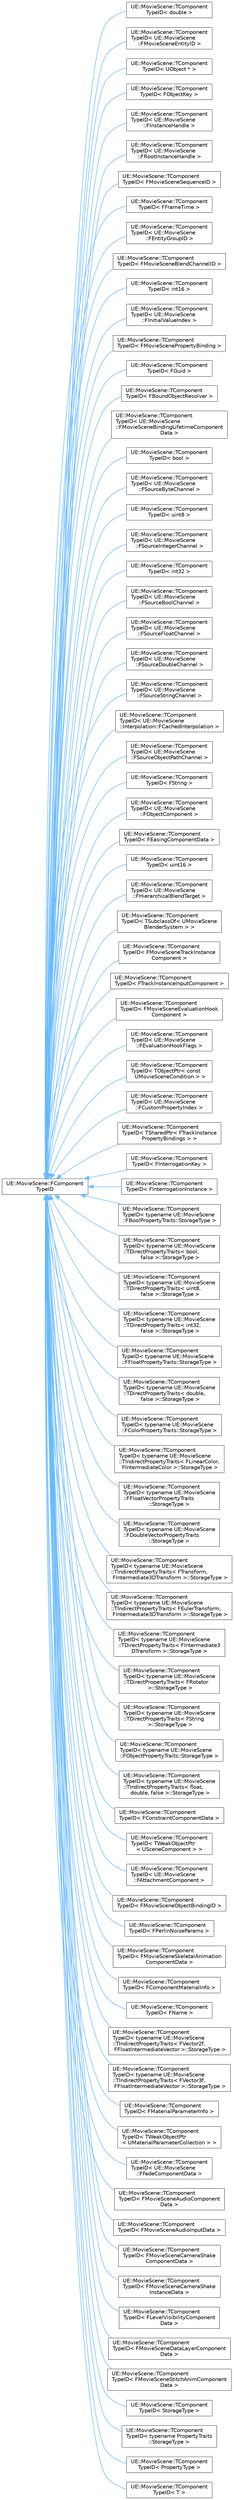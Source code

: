 digraph "Graphical Class Hierarchy"
{
 // INTERACTIVE_SVG=YES
 // LATEX_PDF_SIZE
  bgcolor="transparent";
  edge [fontname=Helvetica,fontsize=10,labelfontname=Helvetica,labelfontsize=10];
  node [fontname=Helvetica,fontsize=10,shape=box,height=0.2,width=0.4];
  rankdir="LR";
  Node0 [id="Node000000",label="UE::MovieScene::FComponent\lTypeID",height=0.2,width=0.4,color="grey40", fillcolor="white", style="filled",URL="$dd/d18/structUE_1_1MovieScene_1_1FComponentTypeID.html",tooltip=" "];
  Node0 -> Node1 [id="edge9431_Node000000_Node000001",dir="back",color="steelblue1",style="solid",tooltip=" "];
  Node1 [id="Node000001",label="UE::MovieScene::TComponent\lTypeID\< double \>",height=0.2,width=0.4,color="grey40", fillcolor="white", style="filled",URL="$d2/d50/structUE_1_1MovieScene_1_1TComponentTypeID.html",tooltip=" "];
  Node0 -> Node2 [id="edge9432_Node000000_Node000002",dir="back",color="steelblue1",style="solid",tooltip=" "];
  Node2 [id="Node000002",label="UE::MovieScene::TComponent\lTypeID\< UE::MovieScene\l::FMovieSceneEntityID \>",height=0.2,width=0.4,color="grey40", fillcolor="white", style="filled",URL="$d2/d50/structUE_1_1MovieScene_1_1TComponentTypeID.html",tooltip=" "];
  Node0 -> Node3 [id="edge9433_Node000000_Node000003",dir="back",color="steelblue1",style="solid",tooltip=" "];
  Node3 [id="Node000003",label="UE::MovieScene::TComponent\lTypeID\< UObject * \>",height=0.2,width=0.4,color="grey40", fillcolor="white", style="filled",URL="$d2/d50/structUE_1_1MovieScene_1_1TComponentTypeID.html",tooltip=" "];
  Node0 -> Node4 [id="edge9434_Node000000_Node000004",dir="back",color="steelblue1",style="solid",tooltip=" "];
  Node4 [id="Node000004",label="UE::MovieScene::TComponent\lTypeID\< FObjectKey \>",height=0.2,width=0.4,color="grey40", fillcolor="white", style="filled",URL="$d2/d50/structUE_1_1MovieScene_1_1TComponentTypeID.html",tooltip=" "];
  Node0 -> Node5 [id="edge9435_Node000000_Node000005",dir="back",color="steelblue1",style="solid",tooltip=" "];
  Node5 [id="Node000005",label="UE::MovieScene::TComponent\lTypeID\< UE::MovieScene\l::FInstanceHandle \>",height=0.2,width=0.4,color="grey40", fillcolor="white", style="filled",URL="$d2/d50/structUE_1_1MovieScene_1_1TComponentTypeID.html",tooltip=" "];
  Node0 -> Node6 [id="edge9436_Node000000_Node000006",dir="back",color="steelblue1",style="solid",tooltip=" "];
  Node6 [id="Node000006",label="UE::MovieScene::TComponent\lTypeID\< UE::MovieScene\l::FRootInstanceHandle \>",height=0.2,width=0.4,color="grey40", fillcolor="white", style="filled",URL="$d2/d50/structUE_1_1MovieScene_1_1TComponentTypeID.html",tooltip=" "];
  Node0 -> Node7 [id="edge9437_Node000000_Node000007",dir="back",color="steelblue1",style="solid",tooltip=" "];
  Node7 [id="Node000007",label="UE::MovieScene::TComponent\lTypeID\< FMovieSceneSequenceID \>",height=0.2,width=0.4,color="grey40", fillcolor="white", style="filled",URL="$d2/d50/structUE_1_1MovieScene_1_1TComponentTypeID.html",tooltip=" "];
  Node0 -> Node8 [id="edge9438_Node000000_Node000008",dir="back",color="steelblue1",style="solid",tooltip=" "];
  Node8 [id="Node000008",label="UE::MovieScene::TComponent\lTypeID\< FFrameTime \>",height=0.2,width=0.4,color="grey40", fillcolor="white", style="filled",URL="$d2/d50/structUE_1_1MovieScene_1_1TComponentTypeID.html",tooltip=" "];
  Node0 -> Node9 [id="edge9439_Node000000_Node000009",dir="back",color="steelblue1",style="solid",tooltip=" "];
  Node9 [id="Node000009",label="UE::MovieScene::TComponent\lTypeID\< UE::MovieScene\l::FEntityGroupID \>",height=0.2,width=0.4,color="grey40", fillcolor="white", style="filled",URL="$d2/d50/structUE_1_1MovieScene_1_1TComponentTypeID.html",tooltip=" "];
  Node0 -> Node10 [id="edge9440_Node000000_Node000010",dir="back",color="steelblue1",style="solid",tooltip=" "];
  Node10 [id="Node000010",label="UE::MovieScene::TComponent\lTypeID\< FMovieSceneBlendChannelID \>",height=0.2,width=0.4,color="grey40", fillcolor="white", style="filled",URL="$d2/d50/structUE_1_1MovieScene_1_1TComponentTypeID.html",tooltip=" "];
  Node0 -> Node11 [id="edge9441_Node000000_Node000011",dir="back",color="steelblue1",style="solid",tooltip=" "];
  Node11 [id="Node000011",label="UE::MovieScene::TComponent\lTypeID\< int16 \>",height=0.2,width=0.4,color="grey40", fillcolor="white", style="filled",URL="$d2/d50/structUE_1_1MovieScene_1_1TComponentTypeID.html",tooltip=" "];
  Node0 -> Node12 [id="edge9442_Node000000_Node000012",dir="back",color="steelblue1",style="solid",tooltip=" "];
  Node12 [id="Node000012",label="UE::MovieScene::TComponent\lTypeID\< UE::MovieScene\l::FInitialValueIndex \>",height=0.2,width=0.4,color="grey40", fillcolor="white", style="filled",URL="$d2/d50/structUE_1_1MovieScene_1_1TComponentTypeID.html",tooltip=" "];
  Node0 -> Node13 [id="edge9443_Node000000_Node000013",dir="back",color="steelblue1",style="solid",tooltip=" "];
  Node13 [id="Node000013",label="UE::MovieScene::TComponent\lTypeID\< FMovieScenePropertyBinding \>",height=0.2,width=0.4,color="grey40", fillcolor="white", style="filled",URL="$d2/d50/structUE_1_1MovieScene_1_1TComponentTypeID.html",tooltip=" "];
  Node0 -> Node14 [id="edge9444_Node000000_Node000014",dir="back",color="steelblue1",style="solid",tooltip=" "];
  Node14 [id="Node000014",label="UE::MovieScene::TComponent\lTypeID\< FGuid \>",height=0.2,width=0.4,color="grey40", fillcolor="white", style="filled",URL="$d2/d50/structUE_1_1MovieScene_1_1TComponentTypeID.html",tooltip=" "];
  Node0 -> Node15 [id="edge9445_Node000000_Node000015",dir="back",color="steelblue1",style="solid",tooltip=" "];
  Node15 [id="Node000015",label="UE::MovieScene::TComponent\lTypeID\< FBoundObjectResolver \>",height=0.2,width=0.4,color="grey40", fillcolor="white", style="filled",URL="$d2/d50/structUE_1_1MovieScene_1_1TComponentTypeID.html",tooltip=" "];
  Node0 -> Node16 [id="edge9446_Node000000_Node000016",dir="back",color="steelblue1",style="solid",tooltip=" "];
  Node16 [id="Node000016",label="UE::MovieScene::TComponent\lTypeID\< UE::MovieScene\l::FMovieSceneBindingLifetimeComponent\lData \>",height=0.2,width=0.4,color="grey40", fillcolor="white", style="filled",URL="$d2/d50/structUE_1_1MovieScene_1_1TComponentTypeID.html",tooltip=" "];
  Node0 -> Node17 [id="edge9447_Node000000_Node000017",dir="back",color="steelblue1",style="solid",tooltip=" "];
  Node17 [id="Node000017",label="UE::MovieScene::TComponent\lTypeID\< bool \>",height=0.2,width=0.4,color="grey40", fillcolor="white", style="filled",URL="$d2/d50/structUE_1_1MovieScene_1_1TComponentTypeID.html",tooltip=" "];
  Node0 -> Node18 [id="edge9448_Node000000_Node000018",dir="back",color="steelblue1",style="solid",tooltip=" "];
  Node18 [id="Node000018",label="UE::MovieScene::TComponent\lTypeID\< UE::MovieScene\l::FSourceByteChannel \>",height=0.2,width=0.4,color="grey40", fillcolor="white", style="filled",URL="$d2/d50/structUE_1_1MovieScene_1_1TComponentTypeID.html",tooltip=" "];
  Node0 -> Node19 [id="edge9449_Node000000_Node000019",dir="back",color="steelblue1",style="solid",tooltip=" "];
  Node19 [id="Node000019",label="UE::MovieScene::TComponent\lTypeID\< uint8 \>",height=0.2,width=0.4,color="grey40", fillcolor="white", style="filled",URL="$d2/d50/structUE_1_1MovieScene_1_1TComponentTypeID.html",tooltip=" "];
  Node0 -> Node20 [id="edge9450_Node000000_Node000020",dir="back",color="steelblue1",style="solid",tooltip=" "];
  Node20 [id="Node000020",label="UE::MovieScene::TComponent\lTypeID\< UE::MovieScene\l::FSourceIntegerChannel \>",height=0.2,width=0.4,color="grey40", fillcolor="white", style="filled",URL="$d2/d50/structUE_1_1MovieScene_1_1TComponentTypeID.html",tooltip=" "];
  Node0 -> Node21 [id="edge9451_Node000000_Node000021",dir="back",color="steelblue1",style="solid",tooltip=" "];
  Node21 [id="Node000021",label="UE::MovieScene::TComponent\lTypeID\< int32 \>",height=0.2,width=0.4,color="grey40", fillcolor="white", style="filled",URL="$d2/d50/structUE_1_1MovieScene_1_1TComponentTypeID.html",tooltip=" "];
  Node0 -> Node22 [id="edge9452_Node000000_Node000022",dir="back",color="steelblue1",style="solid",tooltip=" "];
  Node22 [id="Node000022",label="UE::MovieScene::TComponent\lTypeID\< UE::MovieScene\l::FSourceBoolChannel \>",height=0.2,width=0.4,color="grey40", fillcolor="white", style="filled",URL="$d2/d50/structUE_1_1MovieScene_1_1TComponentTypeID.html",tooltip=" "];
  Node0 -> Node23 [id="edge9453_Node000000_Node000023",dir="back",color="steelblue1",style="solid",tooltip=" "];
  Node23 [id="Node000023",label="UE::MovieScene::TComponent\lTypeID\< UE::MovieScene\l::FSourceFloatChannel \>",height=0.2,width=0.4,color="grey40", fillcolor="white", style="filled",URL="$d2/d50/structUE_1_1MovieScene_1_1TComponentTypeID.html",tooltip=" "];
  Node0 -> Node24 [id="edge9454_Node000000_Node000024",dir="back",color="steelblue1",style="solid",tooltip=" "];
  Node24 [id="Node000024",label="UE::MovieScene::TComponent\lTypeID\< UE::MovieScene\l::FSourceDoubleChannel \>",height=0.2,width=0.4,color="grey40", fillcolor="white", style="filled",URL="$d2/d50/structUE_1_1MovieScene_1_1TComponentTypeID.html",tooltip=" "];
  Node0 -> Node25 [id="edge9455_Node000000_Node000025",dir="back",color="steelblue1",style="solid",tooltip=" "];
  Node25 [id="Node000025",label="UE::MovieScene::TComponent\lTypeID\< UE::MovieScene\l::FSourceStringChannel \>",height=0.2,width=0.4,color="grey40", fillcolor="white", style="filled",URL="$d2/d50/structUE_1_1MovieScene_1_1TComponentTypeID.html",tooltip=" "];
  Node0 -> Node26 [id="edge9456_Node000000_Node000026",dir="back",color="steelblue1",style="solid",tooltip=" "];
  Node26 [id="Node000026",label="UE::MovieScene::TComponent\lTypeID\< UE::MovieScene\l::Interpolation::FCachedInterpolation \>",height=0.2,width=0.4,color="grey40", fillcolor="white", style="filled",URL="$d2/d50/structUE_1_1MovieScene_1_1TComponentTypeID.html",tooltip=" "];
  Node0 -> Node27 [id="edge9457_Node000000_Node000027",dir="back",color="steelblue1",style="solid",tooltip=" "];
  Node27 [id="Node000027",label="UE::MovieScene::TComponent\lTypeID\< UE::MovieScene\l::FSourceObjectPathChannel \>",height=0.2,width=0.4,color="grey40", fillcolor="white", style="filled",URL="$d2/d50/structUE_1_1MovieScene_1_1TComponentTypeID.html",tooltip=" "];
  Node0 -> Node28 [id="edge9458_Node000000_Node000028",dir="back",color="steelblue1",style="solid",tooltip=" "];
  Node28 [id="Node000028",label="UE::MovieScene::TComponent\lTypeID\< FString \>",height=0.2,width=0.4,color="grey40", fillcolor="white", style="filled",URL="$d2/d50/structUE_1_1MovieScene_1_1TComponentTypeID.html",tooltip=" "];
  Node0 -> Node29 [id="edge9459_Node000000_Node000029",dir="back",color="steelblue1",style="solid",tooltip=" "];
  Node29 [id="Node000029",label="UE::MovieScene::TComponent\lTypeID\< UE::MovieScene\l::FObjectComponent \>",height=0.2,width=0.4,color="grey40", fillcolor="white", style="filled",URL="$d2/d50/structUE_1_1MovieScene_1_1TComponentTypeID.html",tooltip=" "];
  Node0 -> Node30 [id="edge9460_Node000000_Node000030",dir="back",color="steelblue1",style="solid",tooltip=" "];
  Node30 [id="Node000030",label="UE::MovieScene::TComponent\lTypeID\< FEasingComponentData \>",height=0.2,width=0.4,color="grey40", fillcolor="white", style="filled",URL="$d2/d50/structUE_1_1MovieScene_1_1TComponentTypeID.html",tooltip=" "];
  Node0 -> Node31 [id="edge9461_Node000000_Node000031",dir="back",color="steelblue1",style="solid",tooltip=" "];
  Node31 [id="Node000031",label="UE::MovieScene::TComponent\lTypeID\< uint16 \>",height=0.2,width=0.4,color="grey40", fillcolor="white", style="filled",URL="$d2/d50/structUE_1_1MovieScene_1_1TComponentTypeID.html",tooltip=" "];
  Node0 -> Node32 [id="edge9462_Node000000_Node000032",dir="back",color="steelblue1",style="solid",tooltip=" "];
  Node32 [id="Node000032",label="UE::MovieScene::TComponent\lTypeID\< UE::MovieScene\l::FHierarchicalBlendTarget \>",height=0.2,width=0.4,color="grey40", fillcolor="white", style="filled",URL="$d2/d50/structUE_1_1MovieScene_1_1TComponentTypeID.html",tooltip=" "];
  Node0 -> Node33 [id="edge9463_Node000000_Node000033",dir="back",color="steelblue1",style="solid",tooltip=" "];
  Node33 [id="Node000033",label="UE::MovieScene::TComponent\lTypeID\< TSubclassOf\< UMovieScene\lBlenderSystem \> \>",height=0.2,width=0.4,color="grey40", fillcolor="white", style="filled",URL="$d2/d50/structUE_1_1MovieScene_1_1TComponentTypeID.html",tooltip=" "];
  Node0 -> Node34 [id="edge9464_Node000000_Node000034",dir="back",color="steelblue1",style="solid",tooltip=" "];
  Node34 [id="Node000034",label="UE::MovieScene::TComponent\lTypeID\< FMovieSceneTrackInstance\lComponent \>",height=0.2,width=0.4,color="grey40", fillcolor="white", style="filled",URL="$d2/d50/structUE_1_1MovieScene_1_1TComponentTypeID.html",tooltip=" "];
  Node0 -> Node35 [id="edge9465_Node000000_Node000035",dir="back",color="steelblue1",style="solid",tooltip=" "];
  Node35 [id="Node000035",label="UE::MovieScene::TComponent\lTypeID\< FTrackInstanceInputComponent \>",height=0.2,width=0.4,color="grey40", fillcolor="white", style="filled",URL="$d2/d50/structUE_1_1MovieScene_1_1TComponentTypeID.html",tooltip=" "];
  Node0 -> Node36 [id="edge9466_Node000000_Node000036",dir="back",color="steelblue1",style="solid",tooltip=" "];
  Node36 [id="Node000036",label="UE::MovieScene::TComponent\lTypeID\< FMovieSceneEvaluationHook\lComponent \>",height=0.2,width=0.4,color="grey40", fillcolor="white", style="filled",URL="$d2/d50/structUE_1_1MovieScene_1_1TComponentTypeID.html",tooltip=" "];
  Node0 -> Node37 [id="edge9467_Node000000_Node000037",dir="back",color="steelblue1",style="solid",tooltip=" "];
  Node37 [id="Node000037",label="UE::MovieScene::TComponent\lTypeID\< UE::MovieScene\l::FEvaluationHookFlags \>",height=0.2,width=0.4,color="grey40", fillcolor="white", style="filled",URL="$d2/d50/structUE_1_1MovieScene_1_1TComponentTypeID.html",tooltip=" "];
  Node0 -> Node38 [id="edge9468_Node000000_Node000038",dir="back",color="steelblue1",style="solid",tooltip=" "];
  Node38 [id="Node000038",label="UE::MovieScene::TComponent\lTypeID\< TObjectPtr\< const\l UMovieSceneCondition \> \>",height=0.2,width=0.4,color="grey40", fillcolor="white", style="filled",URL="$d2/d50/structUE_1_1MovieScene_1_1TComponentTypeID.html",tooltip=" "];
  Node0 -> Node39 [id="edge9469_Node000000_Node000039",dir="back",color="steelblue1",style="solid",tooltip=" "];
  Node39 [id="Node000039",label="UE::MovieScene::TComponent\lTypeID\< UE::MovieScene\l::FCustomPropertyIndex \>",height=0.2,width=0.4,color="grey40", fillcolor="white", style="filled",URL="$d2/d50/structUE_1_1MovieScene_1_1TComponentTypeID.html",tooltip=" "];
  Node0 -> Node40 [id="edge9470_Node000000_Node000040",dir="back",color="steelblue1",style="solid",tooltip=" "];
  Node40 [id="Node000040",label="UE::MovieScene::TComponent\lTypeID\< TSharedPtr\< FTrackInstance\lPropertyBindings \> \>",height=0.2,width=0.4,color="grey40", fillcolor="white", style="filled",URL="$d2/d50/structUE_1_1MovieScene_1_1TComponentTypeID.html",tooltip=" "];
  Node0 -> Node41 [id="edge9471_Node000000_Node000041",dir="back",color="steelblue1",style="solid",tooltip=" "];
  Node41 [id="Node000041",label="UE::MovieScene::TComponent\lTypeID\< FInterrogationKey \>",height=0.2,width=0.4,color="grey40", fillcolor="white", style="filled",URL="$d2/d50/structUE_1_1MovieScene_1_1TComponentTypeID.html",tooltip=" "];
  Node0 -> Node42 [id="edge9472_Node000000_Node000042",dir="back",color="steelblue1",style="solid",tooltip=" "];
  Node42 [id="Node000042",label="UE::MovieScene::TComponent\lTypeID\< FInterrogationInstance \>",height=0.2,width=0.4,color="grey40", fillcolor="white", style="filled",URL="$d2/d50/structUE_1_1MovieScene_1_1TComponentTypeID.html",tooltip=" "];
  Node0 -> Node43 [id="edge9473_Node000000_Node000043",dir="back",color="steelblue1",style="solid",tooltip=" "];
  Node43 [id="Node000043",label="UE::MovieScene::TComponent\lTypeID\< typename UE::MovieScene\l::FBoolPropertyTraits::StorageType \>",height=0.2,width=0.4,color="grey40", fillcolor="white", style="filled",URL="$d2/d50/structUE_1_1MovieScene_1_1TComponentTypeID.html",tooltip=" "];
  Node0 -> Node44 [id="edge9474_Node000000_Node000044",dir="back",color="steelblue1",style="solid",tooltip=" "];
  Node44 [id="Node000044",label="UE::MovieScene::TComponent\lTypeID\< typename UE::MovieScene\l::TDirectPropertyTraits\< bool,\l false \>::StorageType \>",height=0.2,width=0.4,color="grey40", fillcolor="white", style="filled",URL="$d2/d50/structUE_1_1MovieScene_1_1TComponentTypeID.html",tooltip=" "];
  Node0 -> Node45 [id="edge9475_Node000000_Node000045",dir="back",color="steelblue1",style="solid",tooltip=" "];
  Node45 [id="Node000045",label="UE::MovieScene::TComponent\lTypeID\< typename UE::MovieScene\l::TDirectPropertyTraits\< uint8,\l false \>::StorageType \>",height=0.2,width=0.4,color="grey40", fillcolor="white", style="filled",URL="$d2/d50/structUE_1_1MovieScene_1_1TComponentTypeID.html",tooltip=" "];
  Node0 -> Node46 [id="edge9476_Node000000_Node000046",dir="back",color="steelblue1",style="solid",tooltip=" "];
  Node46 [id="Node000046",label="UE::MovieScene::TComponent\lTypeID\< typename UE::MovieScene\l::TDirectPropertyTraits\< int32,\l false \>::StorageType \>",height=0.2,width=0.4,color="grey40", fillcolor="white", style="filled",URL="$d2/d50/structUE_1_1MovieScene_1_1TComponentTypeID.html",tooltip=" "];
  Node0 -> Node47 [id="edge9477_Node000000_Node000047",dir="back",color="steelblue1",style="solid",tooltip=" "];
  Node47 [id="Node000047",label="UE::MovieScene::TComponent\lTypeID\< typename UE::MovieScene\l::FFloatPropertyTraits::StorageType \>",height=0.2,width=0.4,color="grey40", fillcolor="white", style="filled",URL="$d2/d50/structUE_1_1MovieScene_1_1TComponentTypeID.html",tooltip=" "];
  Node0 -> Node48 [id="edge9478_Node000000_Node000048",dir="back",color="steelblue1",style="solid",tooltip=" "];
  Node48 [id="Node000048",label="UE::MovieScene::TComponent\lTypeID\< typename UE::MovieScene\l::TDirectPropertyTraits\< double,\l false \>::StorageType \>",height=0.2,width=0.4,color="grey40", fillcolor="white", style="filled",URL="$d2/d50/structUE_1_1MovieScene_1_1TComponentTypeID.html",tooltip=" "];
  Node0 -> Node49 [id="edge9479_Node000000_Node000049",dir="back",color="steelblue1",style="solid",tooltip=" "];
  Node49 [id="Node000049",label="UE::MovieScene::TComponent\lTypeID\< typename UE::MovieScene\l::FColorPropertyTraits::StorageType \>",height=0.2,width=0.4,color="grey40", fillcolor="white", style="filled",URL="$d2/d50/structUE_1_1MovieScene_1_1TComponentTypeID.html",tooltip=" "];
  Node0 -> Node50 [id="edge9480_Node000000_Node000050",dir="back",color="steelblue1",style="solid",tooltip=" "];
  Node50 [id="Node000050",label="UE::MovieScene::TComponent\lTypeID\< typename UE::MovieScene\l::TIndirectPropertyTraits\< FLinearColor,\l FIntermediateColor \>::StorageType \>",height=0.2,width=0.4,color="grey40", fillcolor="white", style="filled",URL="$d2/d50/structUE_1_1MovieScene_1_1TComponentTypeID.html",tooltip=" "];
  Node0 -> Node51 [id="edge9481_Node000000_Node000051",dir="back",color="steelblue1",style="solid",tooltip=" "];
  Node51 [id="Node000051",label="UE::MovieScene::TComponent\lTypeID\< typename UE::MovieScene\l::FFloatVectorPropertyTraits\l::StorageType \>",height=0.2,width=0.4,color="grey40", fillcolor="white", style="filled",URL="$d2/d50/structUE_1_1MovieScene_1_1TComponentTypeID.html",tooltip=" "];
  Node0 -> Node52 [id="edge9482_Node000000_Node000052",dir="back",color="steelblue1",style="solid",tooltip=" "];
  Node52 [id="Node000052",label="UE::MovieScene::TComponent\lTypeID\< typename UE::MovieScene\l::FDoubleVectorPropertyTraits\l::StorageType \>",height=0.2,width=0.4,color="grey40", fillcolor="white", style="filled",URL="$d2/d50/structUE_1_1MovieScene_1_1TComponentTypeID.html",tooltip=" "];
  Node0 -> Node53 [id="edge9483_Node000000_Node000053",dir="back",color="steelblue1",style="solid",tooltip=" "];
  Node53 [id="Node000053",label="UE::MovieScene::TComponent\lTypeID\< typename UE::MovieScene\l::TIndirectPropertyTraits\< FTransform,\l FIntermediate3DTransform \>::StorageType \>",height=0.2,width=0.4,color="grey40", fillcolor="white", style="filled",URL="$d2/d50/structUE_1_1MovieScene_1_1TComponentTypeID.html",tooltip=" "];
  Node0 -> Node54 [id="edge9484_Node000000_Node000054",dir="back",color="steelblue1",style="solid",tooltip=" "];
  Node54 [id="Node000054",label="UE::MovieScene::TComponent\lTypeID\< typename UE::MovieScene\l::TIndirectPropertyTraits\< FEulerTransform,\l FIntermediate3DTransform \>::StorageType \>",height=0.2,width=0.4,color="grey40", fillcolor="white", style="filled",URL="$d2/d50/structUE_1_1MovieScene_1_1TComponentTypeID.html",tooltip=" "];
  Node0 -> Node55 [id="edge9485_Node000000_Node000055",dir="back",color="steelblue1",style="solid",tooltip=" "];
  Node55 [id="Node000055",label="UE::MovieScene::TComponent\lTypeID\< typename UE::MovieScene\l::TDirectPropertyTraits\< FIntermediate3\lDTransform \>::StorageType \>",height=0.2,width=0.4,color="grey40", fillcolor="white", style="filled",URL="$d2/d50/structUE_1_1MovieScene_1_1TComponentTypeID.html",tooltip=" "];
  Node0 -> Node56 [id="edge9486_Node000000_Node000056",dir="back",color="steelblue1",style="solid",tooltip=" "];
  Node56 [id="Node000056",label="UE::MovieScene::TComponent\lTypeID\< typename UE::MovieScene\l::TDirectPropertyTraits\< FRotator\l \>::StorageType \>",height=0.2,width=0.4,color="grey40", fillcolor="white", style="filled",URL="$d2/d50/structUE_1_1MovieScene_1_1TComponentTypeID.html",tooltip=" "];
  Node0 -> Node57 [id="edge9487_Node000000_Node000057",dir="back",color="steelblue1",style="solid",tooltip=" "];
  Node57 [id="Node000057",label="UE::MovieScene::TComponent\lTypeID\< typename UE::MovieScene\l::TDirectPropertyTraits\< FString\l \>::StorageType \>",height=0.2,width=0.4,color="grey40", fillcolor="white", style="filled",URL="$d2/d50/structUE_1_1MovieScene_1_1TComponentTypeID.html",tooltip=" "];
  Node0 -> Node58 [id="edge9488_Node000000_Node000058",dir="back",color="steelblue1",style="solid",tooltip=" "];
  Node58 [id="Node000058",label="UE::MovieScene::TComponent\lTypeID\< typename UE::MovieScene\l::FObjectPropertyTraits::StorageType \>",height=0.2,width=0.4,color="grey40", fillcolor="white", style="filled",URL="$d2/d50/structUE_1_1MovieScene_1_1TComponentTypeID.html",tooltip=" "];
  Node0 -> Node59 [id="edge9489_Node000000_Node000059",dir="back",color="steelblue1",style="solid",tooltip=" "];
  Node59 [id="Node000059",label="UE::MovieScene::TComponent\lTypeID\< typename UE::MovieScene\l::TIndirectPropertyTraits\< float,\l double, false \>::StorageType \>",height=0.2,width=0.4,color="grey40", fillcolor="white", style="filled",URL="$d2/d50/structUE_1_1MovieScene_1_1TComponentTypeID.html",tooltip=" "];
  Node0 -> Node60 [id="edge9490_Node000000_Node000060",dir="back",color="steelblue1",style="solid",tooltip=" "];
  Node60 [id="Node000060",label="UE::MovieScene::TComponent\lTypeID\< FConstraintComponentData \>",height=0.2,width=0.4,color="grey40", fillcolor="white", style="filled",URL="$d2/d50/structUE_1_1MovieScene_1_1TComponentTypeID.html",tooltip=" "];
  Node0 -> Node61 [id="edge9491_Node000000_Node000061",dir="back",color="steelblue1",style="solid",tooltip=" "];
  Node61 [id="Node000061",label="UE::MovieScene::TComponent\lTypeID\< TWeakObjectPtr\l\< USceneComponent \> \>",height=0.2,width=0.4,color="grey40", fillcolor="white", style="filled",URL="$d2/d50/structUE_1_1MovieScene_1_1TComponentTypeID.html",tooltip=" "];
  Node0 -> Node62 [id="edge9492_Node000000_Node000062",dir="back",color="steelblue1",style="solid",tooltip=" "];
  Node62 [id="Node000062",label="UE::MovieScene::TComponent\lTypeID\< UE::MovieScene\l::FAttachmentComponent \>",height=0.2,width=0.4,color="grey40", fillcolor="white", style="filled",URL="$d2/d50/structUE_1_1MovieScene_1_1TComponentTypeID.html",tooltip=" "];
  Node0 -> Node63 [id="edge9493_Node000000_Node000063",dir="back",color="steelblue1",style="solid",tooltip=" "];
  Node63 [id="Node000063",label="UE::MovieScene::TComponent\lTypeID\< FMovieSceneObjectBindingID \>",height=0.2,width=0.4,color="grey40", fillcolor="white", style="filled",URL="$d2/d50/structUE_1_1MovieScene_1_1TComponentTypeID.html",tooltip=" "];
  Node0 -> Node64 [id="edge9494_Node000000_Node000064",dir="back",color="steelblue1",style="solid",tooltip=" "];
  Node64 [id="Node000064",label="UE::MovieScene::TComponent\lTypeID\< FPerlinNoiseParams \>",height=0.2,width=0.4,color="grey40", fillcolor="white", style="filled",URL="$d2/d50/structUE_1_1MovieScene_1_1TComponentTypeID.html",tooltip=" "];
  Node0 -> Node65 [id="edge9495_Node000000_Node000065",dir="back",color="steelblue1",style="solid",tooltip=" "];
  Node65 [id="Node000065",label="UE::MovieScene::TComponent\lTypeID\< FMovieSceneSkeletalAnimation\lComponentData \>",height=0.2,width=0.4,color="grey40", fillcolor="white", style="filled",URL="$d2/d50/structUE_1_1MovieScene_1_1TComponentTypeID.html",tooltip=" "];
  Node0 -> Node66 [id="edge9496_Node000000_Node000066",dir="back",color="steelblue1",style="solid",tooltip=" "];
  Node66 [id="Node000066",label="UE::MovieScene::TComponent\lTypeID\< FComponentMaterialInfo \>",height=0.2,width=0.4,color="grey40", fillcolor="white", style="filled",URL="$d2/d50/structUE_1_1MovieScene_1_1TComponentTypeID.html",tooltip=" "];
  Node0 -> Node67 [id="edge9497_Node000000_Node000067",dir="back",color="steelblue1",style="solid",tooltip=" "];
  Node67 [id="Node000067",label="UE::MovieScene::TComponent\lTypeID\< FName \>",height=0.2,width=0.4,color="grey40", fillcolor="white", style="filled",URL="$d2/d50/structUE_1_1MovieScene_1_1TComponentTypeID.html",tooltip=" "];
  Node0 -> Node68 [id="edge9498_Node000000_Node000068",dir="back",color="steelblue1",style="solid",tooltip=" "];
  Node68 [id="Node000068",label="UE::MovieScene::TComponent\lTypeID\< typename UE::MovieScene\l::TIndirectPropertyTraits\< FVector2f,\l FFloatIntermediateVector \>::StorageType \>",height=0.2,width=0.4,color="grey40", fillcolor="white", style="filled",URL="$d2/d50/structUE_1_1MovieScene_1_1TComponentTypeID.html",tooltip=" "];
  Node0 -> Node69 [id="edge9499_Node000000_Node000069",dir="back",color="steelblue1",style="solid",tooltip=" "];
  Node69 [id="Node000069",label="UE::MovieScene::TComponent\lTypeID\< typename UE::MovieScene\l::TIndirectPropertyTraits\< FVector3f,\l FFloatIntermediateVector \>::StorageType \>",height=0.2,width=0.4,color="grey40", fillcolor="white", style="filled",URL="$d2/d50/structUE_1_1MovieScene_1_1TComponentTypeID.html",tooltip=" "];
  Node0 -> Node70 [id="edge9500_Node000000_Node000070",dir="back",color="steelblue1",style="solid",tooltip=" "];
  Node70 [id="Node000070",label="UE::MovieScene::TComponent\lTypeID\< FMaterialParameterInfo \>",height=0.2,width=0.4,color="grey40", fillcolor="white", style="filled",URL="$d2/d50/structUE_1_1MovieScene_1_1TComponentTypeID.html",tooltip=" "];
  Node0 -> Node71 [id="edge9501_Node000000_Node000071",dir="back",color="steelblue1",style="solid",tooltip=" "];
  Node71 [id="Node000071",label="UE::MovieScene::TComponent\lTypeID\< TWeakObjectPtr\l\< UMaterialParameterCollection \> \>",height=0.2,width=0.4,color="grey40", fillcolor="white", style="filled",URL="$d2/d50/structUE_1_1MovieScene_1_1TComponentTypeID.html",tooltip=" "];
  Node0 -> Node72 [id="edge9502_Node000000_Node000072",dir="back",color="steelblue1",style="solid",tooltip=" "];
  Node72 [id="Node000072",label="UE::MovieScene::TComponent\lTypeID\< UE::MovieScene\l::FFadeComponentData \>",height=0.2,width=0.4,color="grey40", fillcolor="white", style="filled",URL="$d2/d50/structUE_1_1MovieScene_1_1TComponentTypeID.html",tooltip=" "];
  Node0 -> Node73 [id="edge9503_Node000000_Node000073",dir="back",color="steelblue1",style="solid",tooltip=" "];
  Node73 [id="Node000073",label="UE::MovieScene::TComponent\lTypeID\< FMovieSceneAudioComponent\lData \>",height=0.2,width=0.4,color="grey40", fillcolor="white", style="filled",URL="$d2/d50/structUE_1_1MovieScene_1_1TComponentTypeID.html",tooltip=" "];
  Node0 -> Node74 [id="edge9504_Node000000_Node000074",dir="back",color="steelblue1",style="solid",tooltip=" "];
  Node74 [id="Node000074",label="UE::MovieScene::TComponent\lTypeID\< FMovieSceneAudioInputData \>",height=0.2,width=0.4,color="grey40", fillcolor="white", style="filled",URL="$d2/d50/structUE_1_1MovieScene_1_1TComponentTypeID.html",tooltip=" "];
  Node0 -> Node75 [id="edge9505_Node000000_Node000075",dir="back",color="steelblue1",style="solid",tooltip=" "];
  Node75 [id="Node000075",label="UE::MovieScene::TComponent\lTypeID\< FMovieSceneCameraShake\lComponentData \>",height=0.2,width=0.4,color="grey40", fillcolor="white", style="filled",URL="$d2/d50/structUE_1_1MovieScene_1_1TComponentTypeID.html",tooltip=" "];
  Node0 -> Node76 [id="edge9506_Node000000_Node000076",dir="back",color="steelblue1",style="solid",tooltip=" "];
  Node76 [id="Node000076",label="UE::MovieScene::TComponent\lTypeID\< FMovieSceneCameraShake\lInstanceData \>",height=0.2,width=0.4,color="grey40", fillcolor="white", style="filled",URL="$d2/d50/structUE_1_1MovieScene_1_1TComponentTypeID.html",tooltip=" "];
  Node0 -> Node77 [id="edge9507_Node000000_Node000077",dir="back",color="steelblue1",style="solid",tooltip=" "];
  Node77 [id="Node000077",label="UE::MovieScene::TComponent\lTypeID\< FLevelVisibilityComponent\lData \>",height=0.2,width=0.4,color="grey40", fillcolor="white", style="filled",URL="$d2/d50/structUE_1_1MovieScene_1_1TComponentTypeID.html",tooltip=" "];
  Node0 -> Node78 [id="edge9508_Node000000_Node000078",dir="back",color="steelblue1",style="solid",tooltip=" "];
  Node78 [id="Node000078",label="UE::MovieScene::TComponent\lTypeID\< FMovieSceneDataLayerComponent\lData \>",height=0.2,width=0.4,color="grey40", fillcolor="white", style="filled",URL="$d2/d50/structUE_1_1MovieScene_1_1TComponentTypeID.html",tooltip=" "];
  Node0 -> Node79 [id="edge9509_Node000000_Node000079",dir="back",color="steelblue1",style="solid",tooltip=" "];
  Node79 [id="Node000079",label="UE::MovieScene::TComponent\lTypeID\< FMovieSceneStitchAnimComponent\lData \>",height=0.2,width=0.4,color="grey40", fillcolor="white", style="filled",URL="$d2/d50/structUE_1_1MovieScene_1_1TComponentTypeID.html",tooltip=" "];
  Node0 -> Node80 [id="edge9510_Node000000_Node000080",dir="back",color="steelblue1",style="solid",tooltip=" "];
  Node80 [id="Node000080",label="UE::MovieScene::TComponent\lTypeID\< StorageType \>",height=0.2,width=0.4,color="grey40", fillcolor="white", style="filled",URL="$d2/d50/structUE_1_1MovieScene_1_1TComponentTypeID.html",tooltip=" "];
  Node0 -> Node81 [id="edge9511_Node000000_Node000081",dir="back",color="steelblue1",style="solid",tooltip=" "];
  Node81 [id="Node000081",label="UE::MovieScene::TComponent\lTypeID\< typename PropertyTraits\l::StorageType \>",height=0.2,width=0.4,color="grey40", fillcolor="white", style="filled",URL="$d2/d50/structUE_1_1MovieScene_1_1TComponentTypeID.html",tooltip=" "];
  Node0 -> Node82 [id="edge9512_Node000000_Node000082",dir="back",color="steelblue1",style="solid",tooltip=" "];
  Node82 [id="Node000082",label="UE::MovieScene::TComponent\lTypeID\< PropertyType \>",height=0.2,width=0.4,color="grey40", fillcolor="white", style="filled",URL="$d2/d50/structUE_1_1MovieScene_1_1TComponentTypeID.html",tooltip=" "];
  Node0 -> Node83 [id="edge9513_Node000000_Node000083",dir="back",color="steelblue1",style="solid",tooltip=" "];
  Node83 [id="Node000083",label="UE::MovieScene::TComponent\lTypeID\< T \>",height=0.2,width=0.4,color="grey40", fillcolor="white", style="filled",URL="$d2/d50/structUE_1_1MovieScene_1_1TComponentTypeID.html",tooltip=" "];
}
